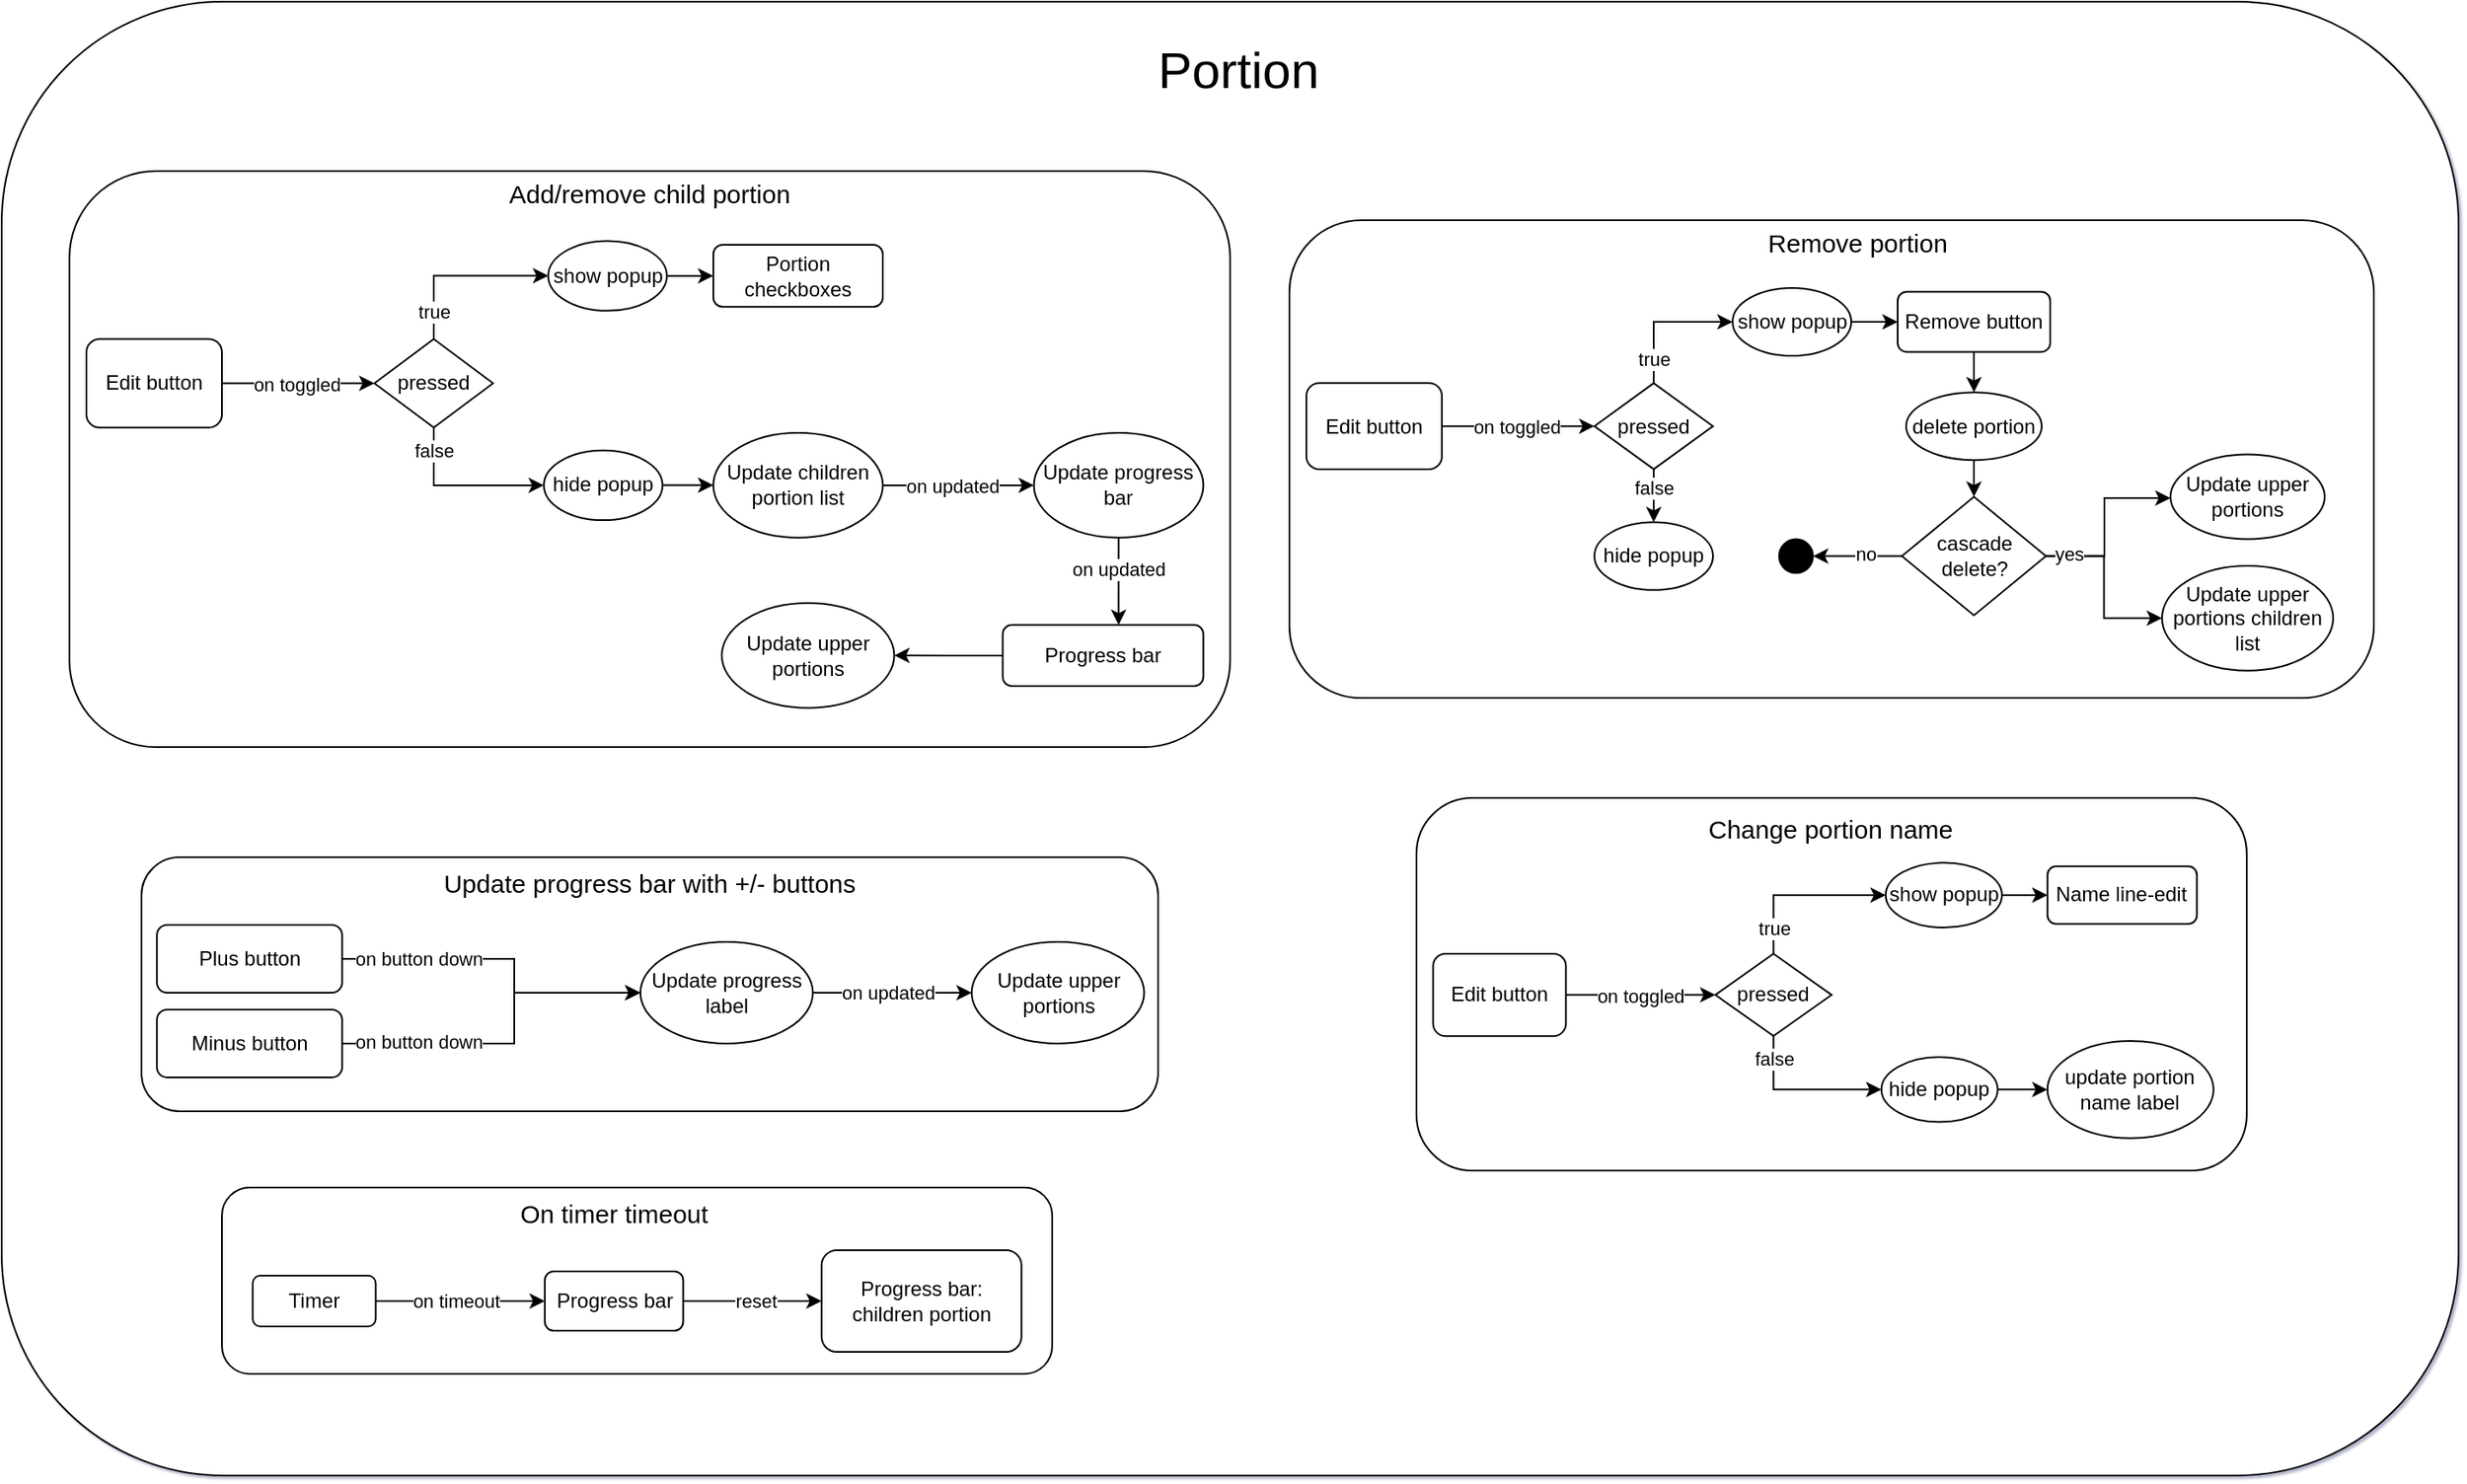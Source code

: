 <mxfile version="21.6.5" type="device">
  <diagram name="Pagina-1" id="hgrwxVZnGzhNpDgreDcs">
    <mxGraphModel dx="1468" dy="1118" grid="1" gridSize="10" guides="1" tooltips="1" connect="1" arrows="1" fold="1" page="1" pageScale="1" pageWidth="1169" pageHeight="1654" math="0" shadow="1">
      <root>
        <mxCell id="0" />
        <mxCell id="1" parent="0" />
        <mxCell id="k7ykW4y_4t-j6-pi449O-276" value="" style="rounded=1;whiteSpace=wrap;html=1;" vertex="1" parent="1">
          <mxGeometry x="20" y="60" width="1450" height="870" as="geometry" />
        </mxCell>
        <mxCell id="k7ykW4y_4t-j6-pi449O-2" value="&lt;font style=&quot;font-size: 30px;&quot;&gt;Portion&lt;/font&gt;" style="text;html=1;strokeColor=none;fillColor=none;align=center;verticalAlign=middle;whiteSpace=wrap;rounded=0;" vertex="1" parent="1">
          <mxGeometry x="720" y="85" width="60" height="30" as="geometry" />
        </mxCell>
        <mxCell id="k7ykW4y_4t-j6-pi449O-85" value="" style="group" vertex="1" connectable="0" parent="1">
          <mxGeometry x="150" y="760" width="490" height="110" as="geometry" />
        </mxCell>
        <mxCell id="k7ykW4y_4t-j6-pi449O-83" value="" style="rounded=1;whiteSpace=wrap;html=1;" vertex="1" parent="k7ykW4y_4t-j6-pi449O-85">
          <mxGeometry width="490" height="110" as="geometry" />
        </mxCell>
        <mxCell id="k7ykW4y_4t-j6-pi449O-57" value="Timer" style="rounded=1;whiteSpace=wrap;html=1;" vertex="1" parent="k7ykW4y_4t-j6-pi449O-85">
          <mxGeometry x="18.148" y="52" width="72.593" height="30" as="geometry" />
        </mxCell>
        <mxCell id="k7ykW4y_4t-j6-pi449O-77" value="Progress bar" style="rounded=1;whiteSpace=wrap;html=1;" vertex="1" parent="k7ykW4y_4t-j6-pi449O-85">
          <mxGeometry x="190.556" y="49.5" width="81.667" height="35" as="geometry" />
        </mxCell>
        <mxCell id="k7ykW4y_4t-j6-pi449O-59" style="edgeStyle=orthogonalEdgeStyle;rounded=0;orthogonalLoop=1;jettySize=auto;html=1;" edge="1" parent="k7ykW4y_4t-j6-pi449O-85" source="k7ykW4y_4t-j6-pi449O-57" target="k7ykW4y_4t-j6-pi449O-77">
          <mxGeometry relative="1" as="geometry">
            <mxPoint x="208.704" y="67" as="targetPoint" />
          </mxGeometry>
        </mxCell>
        <mxCell id="k7ykW4y_4t-j6-pi449O-60" value="on timeout" style="edgeLabel;html=1;align=center;verticalAlign=middle;resizable=0;points=[];" vertex="1" connectable="0" parent="k7ykW4y_4t-j6-pi449O-59">
          <mxGeometry x="-0.291" y="2" relative="1" as="geometry">
            <mxPoint x="12" y="2" as="offset" />
          </mxGeometry>
        </mxCell>
        <mxCell id="k7ykW4y_4t-j6-pi449O-80" value="Progress bar: children portion" style="rounded=1;whiteSpace=wrap;html=1;" vertex="1" parent="k7ykW4y_4t-j6-pi449O-85">
          <mxGeometry x="353.889" y="37" width="117.963" height="60" as="geometry" />
        </mxCell>
        <mxCell id="k7ykW4y_4t-j6-pi449O-81" style="edgeStyle=orthogonalEdgeStyle;rounded=0;orthogonalLoop=1;jettySize=auto;html=1;" edge="1" parent="k7ykW4y_4t-j6-pi449O-85" source="k7ykW4y_4t-j6-pi449O-77" target="k7ykW4y_4t-j6-pi449O-80">
          <mxGeometry relative="1" as="geometry" />
        </mxCell>
        <mxCell id="k7ykW4y_4t-j6-pi449O-82" value="reset" style="edgeLabel;html=1;align=center;verticalAlign=middle;resizable=0;points=[];" vertex="1" connectable="0" parent="k7ykW4y_4t-j6-pi449O-81">
          <mxGeometry x="-0.264" y="1" relative="1" as="geometry">
            <mxPoint x="13" y="1" as="offset" />
          </mxGeometry>
        </mxCell>
        <mxCell id="k7ykW4y_4t-j6-pi449O-84" value="&lt;font style=&quot;font-size: 15px;&quot;&gt;On timer timeout&lt;/font&gt;" style="text;html=1;strokeColor=none;fillColor=none;align=center;verticalAlign=middle;whiteSpace=wrap;rounded=0;" vertex="1" parent="k7ykW4y_4t-j6-pi449O-85">
          <mxGeometry x="167.87" width="127.037" height="30" as="geometry" />
        </mxCell>
        <mxCell id="k7ykW4y_4t-j6-pi449O-181" value="" style="group" vertex="1" connectable="0" parent="1">
          <mxGeometry x="855" y="530" width="490" height="220" as="geometry" />
        </mxCell>
        <mxCell id="k7ykW4y_4t-j6-pi449O-53" value="" style="rounded=1;whiteSpace=wrap;html=1;container=0;" vertex="1" parent="k7ykW4y_4t-j6-pi449O-181">
          <mxGeometry width="490" height="220" as="geometry" />
        </mxCell>
        <mxCell id="k7ykW4y_4t-j6-pi449O-55" value="&lt;font style=&quot;font-size: 15px;&quot;&gt;Change portion name&lt;/font&gt;" style="text;html=1;strokeColor=none;fillColor=none;align=center;verticalAlign=middle;whiteSpace=wrap;rounded=0;" vertex="1" parent="k7ykW4y_4t-j6-pi449O-181">
          <mxGeometry x="154.35" y="5.743" width="181.3" height="24.288" as="geometry" />
        </mxCell>
        <mxCell id="k7ykW4y_4t-j6-pi449O-13" value="Name line-edit" style="rounded=1;whiteSpace=wrap;html=1;" vertex="1" parent="k7ykW4y_4t-j6-pi449O-181">
          <mxGeometry x="372.4" y="40.384" width="88.2" height="34.004" as="geometry" />
        </mxCell>
        <mxCell id="k7ykW4y_4t-j6-pi449O-21" value="Edit button" style="rounded=1;whiteSpace=wrap;html=1;" vertex="1" parent="k7ykW4y_4t-j6-pi449O-181">
          <mxGeometry x="9.8" y="91.998" width="78.4" height="48.572" as="geometry" />
        </mxCell>
        <mxCell id="k7ykW4y_4t-j6-pi449O-26" value="" style="edgeStyle=orthogonalEdgeStyle;rounded=0;orthogonalLoop=1;jettySize=auto;html=1;" edge="1" parent="k7ykW4y_4t-j6-pi449O-181" source="k7ykW4y_4t-j6-pi449O-21" target="k7ykW4y_4t-j6-pi449O-25">
          <mxGeometry relative="1" as="geometry">
            <mxPoint x="127.4" y="116.282" as="sourcePoint" />
            <mxPoint x="357.7" y="116.282" as="targetPoint" />
          </mxGeometry>
        </mxCell>
        <mxCell id="k7ykW4y_4t-j6-pi449O-27" value="on toggled" style="edgeLabel;html=1;align=center;verticalAlign=middle;resizable=0;points=[];" vertex="1" connectable="0" parent="k7ykW4y_4t-j6-pi449O-26">
          <mxGeometry x="-0.382" relative="1" as="geometry">
            <mxPoint x="16" as="offset" />
          </mxGeometry>
        </mxCell>
        <mxCell id="k7ykW4y_4t-j6-pi449O-30" style="edgeStyle=orthogonalEdgeStyle;rounded=0;orthogonalLoop=1;jettySize=auto;html=1;" edge="1" parent="k7ykW4y_4t-j6-pi449O-181" source="k7ykW4y_4t-j6-pi449O-170" target="k7ykW4y_4t-j6-pi449O-13">
          <mxGeometry relative="1" as="geometry">
            <Array as="points">
              <mxPoint x="401.8" y="57.391" />
            </Array>
          </mxGeometry>
        </mxCell>
        <mxCell id="k7ykW4y_4t-j6-pi449O-25" value="pressed" style="rhombus;whiteSpace=wrap;html=1;" vertex="1" parent="k7ykW4y_4t-j6-pi449O-181">
          <mxGeometry x="176.4" y="91.994" width="68.6" height="48.576" as="geometry" />
        </mxCell>
        <mxCell id="k7ykW4y_4t-j6-pi449O-167" value="" style="edgeStyle=orthogonalEdgeStyle;rounded=0;orthogonalLoop=1;jettySize=auto;html=1;" edge="1" parent="k7ykW4y_4t-j6-pi449O-181" source="k7ykW4y_4t-j6-pi449O-25" target="k7ykW4y_4t-j6-pi449O-170">
          <mxGeometry relative="1" as="geometry">
            <mxPoint x="210.7" y="91.826" as="sourcePoint" />
            <mxPoint x="411.6" y="91.826" as="targetPoint" />
            <Array as="points">
              <mxPoint x="210.7" y="57.391" />
            </Array>
          </mxGeometry>
        </mxCell>
        <mxCell id="k7ykW4y_4t-j6-pi449O-169" value="true" style="edgeLabel;html=1;align=center;verticalAlign=middle;resizable=0;points=[];" vertex="1" connectable="0" parent="k7ykW4y_4t-j6-pi449O-167">
          <mxGeometry x="-0.868" y="-1" relative="1" as="geometry">
            <mxPoint x="-1" y="-9" as="offset" />
          </mxGeometry>
        </mxCell>
        <mxCell id="k7ykW4y_4t-j6-pi449O-170" value="show popup" style="ellipse;whiteSpace=wrap;html=1;" vertex="1" parent="k7ykW4y_4t-j6-pi449O-181">
          <mxGeometry x="276.919" y="38.261" width="68.6" height="38.261" as="geometry" />
        </mxCell>
        <mxCell id="k7ykW4y_4t-j6-pi449O-172" value="" style="edgeStyle=orthogonalEdgeStyle;rounded=0;orthogonalLoop=1;jettySize=auto;html=1;" edge="1" parent="k7ykW4y_4t-j6-pi449O-181" source="k7ykW4y_4t-j6-pi449O-25" target="k7ykW4y_4t-j6-pi449O-171">
          <mxGeometry relative="1" as="geometry">
            <mxPoint x="210.7" y="140.609" as="sourcePoint" />
            <mxPoint x="411.6" y="126.261" as="targetPoint" />
            <Array as="points">
              <mxPoint x="210.7" y="172.174" />
            </Array>
          </mxGeometry>
        </mxCell>
        <mxCell id="k7ykW4y_4t-j6-pi449O-174" value="false" style="edgeLabel;html=1;align=center;verticalAlign=middle;resizable=0;points=[];" vertex="1" connectable="0" parent="k7ykW4y_4t-j6-pi449O-172">
          <mxGeometry x="-0.916" y="2" relative="1" as="geometry">
            <mxPoint x="-2" y="9" as="offset" />
          </mxGeometry>
        </mxCell>
        <mxCell id="k7ykW4y_4t-j6-pi449O-171" value="hide popup" style="ellipse;whiteSpace=wrap;html=1;" vertex="1" parent="k7ykW4y_4t-j6-pi449O-181">
          <mxGeometry x="274.4" y="153.043" width="68.6" height="38.261" as="geometry" />
        </mxCell>
        <mxCell id="k7ykW4y_4t-j6-pi449O-179" value="update portion name label" style="ellipse;whiteSpace=wrap;html=1;" vertex="1" parent="k7ykW4y_4t-j6-pi449O-181">
          <mxGeometry x="372.4" y="143.478" width="98" height="57.391" as="geometry" />
        </mxCell>
        <mxCell id="k7ykW4y_4t-j6-pi449O-180" value="" style="edgeStyle=orthogonalEdgeStyle;rounded=0;orthogonalLoop=1;jettySize=auto;html=1;" edge="1" parent="k7ykW4y_4t-j6-pi449O-181" source="k7ykW4y_4t-j6-pi449O-171" target="k7ykW4y_4t-j6-pi449O-179">
          <mxGeometry relative="1" as="geometry" />
        </mxCell>
        <mxCell id="k7ykW4y_4t-j6-pi449O-208" value="" style="group" vertex="1" connectable="0" parent="1">
          <mxGeometry x="60" y="160" width="685" height="340" as="geometry" />
        </mxCell>
        <mxCell id="k7ykW4y_4t-j6-pi449O-183" value="" style="rounded=1;whiteSpace=wrap;html=1;container=0;" vertex="1" parent="k7ykW4y_4t-j6-pi449O-208">
          <mxGeometry width="685" height="340" as="geometry" />
        </mxCell>
        <mxCell id="k7ykW4y_4t-j6-pi449O-184" value="&lt;font style=&quot;font-size: 15px;&quot;&gt;Add/remove child portion&lt;/font&gt;" style="text;html=1;strokeColor=none;fillColor=none;align=center;verticalAlign=middle;whiteSpace=wrap;rounded=0;" vertex="1" parent="k7ykW4y_4t-j6-pi449O-208">
          <mxGeometry x="250.0" y="0.004" width="185" height="26.161" as="geometry" />
        </mxCell>
        <mxCell id="k7ykW4y_4t-j6-pi449O-185" value="Portion checkboxes" style="rounded=1;whiteSpace=wrap;html=1;" vertex="1" parent="k7ykW4y_4t-j6-pi449O-208">
          <mxGeometry x="380" y="43.499" width="100" height="36.627" as="geometry" />
        </mxCell>
        <mxCell id="k7ykW4y_4t-j6-pi449O-186" value="Edit button" style="rounded=1;whiteSpace=wrap;html=1;" vertex="1" parent="k7ykW4y_4t-j6-pi449O-208">
          <mxGeometry x="10" y="99.095" width="80" height="52.319" as="geometry" />
        </mxCell>
        <mxCell id="k7ykW4y_4t-j6-pi449O-187" value="" style="edgeStyle=orthogonalEdgeStyle;rounded=0;orthogonalLoop=1;jettySize=auto;html=1;" edge="1" parent="k7ykW4y_4t-j6-pi449O-208" source="k7ykW4y_4t-j6-pi449O-186" target="k7ykW4y_4t-j6-pi449O-190">
          <mxGeometry relative="1" as="geometry">
            <mxPoint x="130" y="125.251" as="sourcePoint" />
            <mxPoint x="365" y="125.251" as="targetPoint" />
          </mxGeometry>
        </mxCell>
        <mxCell id="k7ykW4y_4t-j6-pi449O-188" value="on toggled" style="edgeLabel;html=1;align=center;verticalAlign=middle;resizable=0;points=[];" vertex="1" connectable="0" parent="k7ykW4y_4t-j6-pi449O-187">
          <mxGeometry x="-0.382" relative="1" as="geometry">
            <mxPoint x="16" as="offset" />
          </mxGeometry>
        </mxCell>
        <mxCell id="k7ykW4y_4t-j6-pi449O-189" style="edgeStyle=orthogonalEdgeStyle;rounded=0;orthogonalLoop=1;jettySize=auto;html=1;" edge="1" parent="k7ykW4y_4t-j6-pi449O-208" source="k7ykW4y_4t-j6-pi449O-193" target="k7ykW4y_4t-j6-pi449O-185">
          <mxGeometry relative="1" as="geometry">
            <Array as="points">
              <mxPoint x="410" y="61.818" />
            </Array>
          </mxGeometry>
        </mxCell>
        <mxCell id="k7ykW4y_4t-j6-pi449O-190" value="pressed" style="rhombus;whiteSpace=wrap;html=1;" vertex="1" parent="k7ykW4y_4t-j6-pi449O-208">
          <mxGeometry x="180" y="99.09" width="70" height="52.323" as="geometry" />
        </mxCell>
        <mxCell id="k7ykW4y_4t-j6-pi449O-191" value="" style="edgeStyle=orthogonalEdgeStyle;rounded=0;orthogonalLoop=1;jettySize=auto;html=1;" edge="1" parent="k7ykW4y_4t-j6-pi449O-208" source="k7ykW4y_4t-j6-pi449O-190" target="k7ykW4y_4t-j6-pi449O-193">
          <mxGeometry relative="1" as="geometry">
            <mxPoint x="215" y="98.909" as="sourcePoint" />
            <mxPoint x="420" y="98.909" as="targetPoint" />
            <Array as="points">
              <mxPoint x="215" y="61.818" />
            </Array>
          </mxGeometry>
        </mxCell>
        <mxCell id="k7ykW4y_4t-j6-pi449O-192" value="true" style="edgeLabel;html=1;align=center;verticalAlign=middle;resizable=0;points=[];" vertex="1" connectable="0" parent="k7ykW4y_4t-j6-pi449O-191">
          <mxGeometry x="-0.868" y="-1" relative="1" as="geometry">
            <mxPoint x="-1" y="-9" as="offset" />
          </mxGeometry>
        </mxCell>
        <mxCell id="k7ykW4y_4t-j6-pi449O-193" value="show popup" style="ellipse;whiteSpace=wrap;html=1;" vertex="1" parent="k7ykW4y_4t-j6-pi449O-208">
          <mxGeometry x="282.57" y="41.212" width="70" height="41.212" as="geometry" />
        </mxCell>
        <mxCell id="k7ykW4y_4t-j6-pi449O-194" value="" style="edgeStyle=orthogonalEdgeStyle;rounded=0;orthogonalLoop=1;jettySize=auto;html=1;" edge="1" parent="k7ykW4y_4t-j6-pi449O-208" source="k7ykW4y_4t-j6-pi449O-190" target="k7ykW4y_4t-j6-pi449O-196">
          <mxGeometry relative="1" as="geometry">
            <mxPoint x="215" y="151.455" as="sourcePoint" />
            <mxPoint x="420" y="136" as="targetPoint" />
            <Array as="points">
              <mxPoint x="215" y="185.455" />
            </Array>
          </mxGeometry>
        </mxCell>
        <mxCell id="k7ykW4y_4t-j6-pi449O-195" value="false" style="edgeLabel;html=1;align=center;verticalAlign=middle;resizable=0;points=[];" vertex="1" connectable="0" parent="k7ykW4y_4t-j6-pi449O-194">
          <mxGeometry x="-0.916" y="2" relative="1" as="geometry">
            <mxPoint x="-2" y="9" as="offset" />
          </mxGeometry>
        </mxCell>
        <mxCell id="k7ykW4y_4t-j6-pi449O-196" value="hide popup" style="ellipse;whiteSpace=wrap;html=1;" vertex="1" parent="k7ykW4y_4t-j6-pi449O-208">
          <mxGeometry x="280" y="164.848" width="70" height="41.212" as="geometry" />
        </mxCell>
        <mxCell id="k7ykW4y_4t-j6-pi449O-197" value="Update children portion list" style="ellipse;whiteSpace=wrap;html=1;" vertex="1" parent="k7ykW4y_4t-j6-pi449O-208">
          <mxGeometry x="380" y="154.545" width="100" height="61.818" as="geometry" />
        </mxCell>
        <mxCell id="k7ykW4y_4t-j6-pi449O-198" value="" style="edgeStyle=orthogonalEdgeStyle;rounded=0;orthogonalLoop=1;jettySize=auto;html=1;" edge="1" parent="k7ykW4y_4t-j6-pi449O-208" source="k7ykW4y_4t-j6-pi449O-196" target="k7ykW4y_4t-j6-pi449O-197">
          <mxGeometry relative="1" as="geometry" />
        </mxCell>
        <mxCell id="k7ykW4y_4t-j6-pi449O-200" value="Update progress bar" style="ellipse;whiteSpace=wrap;html=1;" vertex="1" parent="k7ykW4y_4t-j6-pi449O-208">
          <mxGeometry x="569.21" y="154.545" width="100" height="61.818" as="geometry" />
        </mxCell>
        <mxCell id="k7ykW4y_4t-j6-pi449O-201" value="" style="edgeStyle=orthogonalEdgeStyle;rounded=0;orthogonalLoop=1;jettySize=auto;html=1;" edge="1" parent="k7ykW4y_4t-j6-pi449O-208" source="k7ykW4y_4t-j6-pi449O-197" target="k7ykW4y_4t-j6-pi449O-200">
          <mxGeometry relative="1" as="geometry" />
        </mxCell>
        <mxCell id="k7ykW4y_4t-j6-pi449O-202" value="on updated" style="edgeLabel;html=1;align=center;verticalAlign=middle;resizable=0;points=[];" vertex="1" connectable="0" parent="k7ykW4y_4t-j6-pi449O-201">
          <mxGeometry x="-0.222" y="-1" relative="1" as="geometry">
            <mxPoint x="6" y="-1" as="offset" />
          </mxGeometry>
        </mxCell>
        <mxCell id="k7ykW4y_4t-j6-pi449O-203" value="Progress bar" style="rounded=1;whiteSpace=wrap;html=1;container=0;" vertex="1" parent="k7ykW4y_4t-j6-pi449O-208">
          <mxGeometry x="550.79" y="267.879" width="118.42" height="36.061" as="geometry" />
        </mxCell>
        <mxCell id="k7ykW4y_4t-j6-pi449O-204" style="edgeStyle=orthogonalEdgeStyle;rounded=0;orthogonalLoop=1;jettySize=auto;html=1;" edge="1" parent="k7ykW4y_4t-j6-pi449O-208" target="k7ykW4y_4t-j6-pi449O-203" source="k7ykW4y_4t-j6-pi449O-200">
          <mxGeometry relative="1" as="geometry">
            <mxPoint x="245" y="288.485" as="sourcePoint" />
            <Array as="points">
              <mxPoint x="619" y="257.576" />
              <mxPoint x="619" y="257.576" />
            </Array>
          </mxGeometry>
        </mxCell>
        <mxCell id="k7ykW4y_4t-j6-pi449O-205" value="on updated" style="edgeLabel;html=1;align=center;verticalAlign=middle;resizable=0;points=[];container=0;" vertex="1" connectable="0" parent="k7ykW4y_4t-j6-pi449O-204">
          <mxGeometry x="-0.275" y="1" relative="1" as="geometry">
            <mxPoint x="-1" as="offset" />
          </mxGeometry>
        </mxCell>
        <mxCell id="k7ykW4y_4t-j6-pi449O-206" value="" style="edgeStyle=orthogonalEdgeStyle;rounded=0;orthogonalLoop=1;jettySize=auto;html=1;" edge="1" parent="k7ykW4y_4t-j6-pi449O-208" source="k7ykW4y_4t-j6-pi449O-203" target="k7ykW4y_4t-j6-pi449O-207">
          <mxGeometry relative="1" as="geometry">
            <mxPoint x="467" y="283.333" as="sourcePoint" />
            <mxPoint x="650" y="283.333" as="targetPoint" />
          </mxGeometry>
        </mxCell>
        <mxCell id="k7ykW4y_4t-j6-pi449O-207" value="Update upper portions" style="ellipse;whiteSpace=wrap;html=1;" vertex="1" parent="k7ykW4y_4t-j6-pi449O-208">
          <mxGeometry x="385" y="255" width="101.77" height="61.818" as="geometry" />
        </mxCell>
        <mxCell id="k7ykW4y_4t-j6-pi449O-260" value="" style="group" vertex="1" connectable="0" parent="1">
          <mxGeometry x="102.5" y="565" width="600" height="150" as="geometry" />
        </mxCell>
        <mxCell id="k7ykW4y_4t-j6-pi449O-50" value="" style="rounded=1;whiteSpace=wrap;html=1;container=0;" vertex="1" parent="k7ykW4y_4t-j6-pi449O-260">
          <mxGeometry width="600" height="150" as="geometry" />
        </mxCell>
        <mxCell id="k7ykW4y_4t-j6-pi449O-3" value="Plus button" style="rounded=1;whiteSpace=wrap;html=1;container=0;" vertex="1" parent="k7ykW4y_4t-j6-pi449O-260">
          <mxGeometry x="9.109" y="40" width="109.307" height="40" as="geometry" />
        </mxCell>
        <mxCell id="k7ykW4y_4t-j6-pi449O-4" value="Minus button" style="rounded=1;whiteSpace=wrap;html=1;container=0;" vertex="1" parent="k7ykW4y_4t-j6-pi449O-260">
          <mxGeometry x="9.109" y="90" width="109.307" height="40" as="geometry" />
        </mxCell>
        <mxCell id="k7ykW4y_4t-j6-pi449O-6" style="edgeStyle=orthogonalEdgeStyle;rounded=0;orthogonalLoop=1;jettySize=auto;html=1;exitX=1;exitY=0.5;exitDx=0;exitDy=0;" edge="1" parent="k7ykW4y_4t-j6-pi449O-260" source="k7ykW4y_4t-j6-pi449O-3" target="k7ykW4y_4t-j6-pi449O-160">
          <mxGeometry relative="1" as="geometry">
            <Array as="points">
              <mxPoint x="220" y="60" />
              <mxPoint x="220" y="80" />
            </Array>
          </mxGeometry>
        </mxCell>
        <mxCell id="k7ykW4y_4t-j6-pi449O-8" value="on button down" style="edgeLabel;html=1;align=center;verticalAlign=middle;resizable=0;points=[];container=0;" vertex="1" connectable="0" parent="k7ykW4y_4t-j6-pi449O-6">
          <mxGeometry x="-0.708" y="2" relative="1" as="geometry">
            <mxPoint x="16" y="2" as="offset" />
          </mxGeometry>
        </mxCell>
        <mxCell id="k7ykW4y_4t-j6-pi449O-48" value="&lt;font style=&quot;font-size: 15px;&quot;&gt;Update progress bar with +/- buttons&lt;/font&gt;" style="text;html=1;strokeColor=none;fillColor=none;align=center;verticalAlign=middle;whiteSpace=wrap;rounded=0;container=0;" vertex="1" parent="k7ykW4y_4t-j6-pi449O-260">
          <mxGeometry x="159.68" width="280.64" height="30" as="geometry" />
        </mxCell>
        <mxCell id="k7ykW4y_4t-j6-pi449O-161" value="" style="edgeStyle=orthogonalEdgeStyle;rounded=0;orthogonalLoop=1;jettySize=auto;html=1;" edge="1" parent="k7ykW4y_4t-j6-pi449O-260" source="k7ykW4y_4t-j6-pi449O-4" target="k7ykW4y_4t-j6-pi449O-160">
          <mxGeometry relative="1" as="geometry">
            <mxPoint x="118" y="100" as="sourcePoint" />
            <mxPoint x="355" y="80" as="targetPoint" />
            <Array as="points">
              <mxPoint x="220" y="110" />
              <mxPoint x="220" y="80" />
            </Array>
          </mxGeometry>
        </mxCell>
        <mxCell id="k7ykW4y_4t-j6-pi449O-162" value="on button down" style="edgeLabel;html=1;align=center;verticalAlign=middle;resizable=0;points=[];container=0;" vertex="1" connectable="0" parent="k7ykW4y_4t-j6-pi449O-161">
          <mxGeometry x="-0.569" y="1" relative="1" as="geometry">
            <mxPoint as="offset" />
          </mxGeometry>
        </mxCell>
        <mxCell id="k7ykW4y_4t-j6-pi449O-160" value="Update progress label" style="ellipse;whiteSpace=wrap;html=1;" vertex="1" parent="k7ykW4y_4t-j6-pi449O-260">
          <mxGeometry x="294.47" y="50" width="101.77" height="60" as="geometry" />
        </mxCell>
        <mxCell id="k7ykW4y_4t-j6-pi449O-164" value="Update upper portions" style="ellipse;whiteSpace=wrap;html=1;" vertex="1" parent="k7ykW4y_4t-j6-pi449O-260">
          <mxGeometry x="490" y="50" width="101.77" height="60" as="geometry" />
        </mxCell>
        <mxCell id="k7ykW4y_4t-j6-pi449O-19" style="edgeStyle=orthogonalEdgeStyle;rounded=0;orthogonalLoop=1;jettySize=auto;html=1;" edge="1" parent="k7ykW4y_4t-j6-pi449O-260" source="k7ykW4y_4t-j6-pi449O-160" target="k7ykW4y_4t-j6-pi449O-164">
          <mxGeometry relative="1" as="geometry">
            <mxPoint x="529.304" y="80.0" as="sourcePoint" />
            <mxPoint x="500.005" y="80" as="targetPoint" />
            <Array as="points" />
          </mxGeometry>
        </mxCell>
        <mxCell id="k7ykW4y_4t-j6-pi449O-20" value="on updated" style="edgeLabel;html=1;align=center;verticalAlign=middle;resizable=0;points=[];container=0;" vertex="1" connectable="0" parent="k7ykW4y_4t-j6-pi449O-19">
          <mxGeometry x="-0.275" y="1" relative="1" as="geometry">
            <mxPoint x="10" y="1" as="offset" />
          </mxGeometry>
        </mxCell>
        <mxCell id="k7ykW4y_4t-j6-pi449O-275" value="" style="group" vertex="1" connectable="0" parent="1">
          <mxGeometry x="780" y="189" width="640" height="282" as="geometry" />
        </mxCell>
        <mxCell id="k7ykW4y_4t-j6-pi449O-210" value="" style="rounded=1;whiteSpace=wrap;html=1;container=0;" vertex="1" parent="k7ykW4y_4t-j6-pi449O-275">
          <mxGeometry width="640" height="282" as="geometry" />
        </mxCell>
        <mxCell id="k7ykW4y_4t-j6-pi449O-211" value="&lt;font style=&quot;font-size: 15px;&quot;&gt;Remove portion&lt;/font&gt;" style="text;html=1;strokeColor=none;fillColor=none;align=center;verticalAlign=middle;whiteSpace=wrap;rounded=0;container=0;" vertex="1" parent="k7ykW4y_4t-j6-pi449O-275">
          <mxGeometry x="242.5" y="0.004" width="185" height="25.392" as="geometry" />
        </mxCell>
        <mxCell id="k7ykW4y_4t-j6-pi449O-212" value="Remove button" style="rounded=1;whiteSpace=wrap;html=1;container=0;" vertex="1" parent="k7ykW4y_4t-j6-pi449O-275">
          <mxGeometry x="359" y="42.22" width="90" height="35.55" as="geometry" />
        </mxCell>
        <mxCell id="k7ykW4y_4t-j6-pi449O-213" value="Edit button" style="rounded=1;whiteSpace=wrap;html=1;container=0;" vertex="1" parent="k7ykW4y_4t-j6-pi449O-275">
          <mxGeometry x="10" y="96.18" width="80" height="50.78" as="geometry" />
        </mxCell>
        <mxCell id="k7ykW4y_4t-j6-pi449O-214" value="" style="edgeStyle=orthogonalEdgeStyle;rounded=0;orthogonalLoop=1;jettySize=auto;html=1;" edge="1" parent="k7ykW4y_4t-j6-pi449O-275" source="k7ykW4y_4t-j6-pi449O-213" target="k7ykW4y_4t-j6-pi449O-217">
          <mxGeometry relative="1" as="geometry">
            <mxPoint x="130" y="121.567" as="sourcePoint" />
            <mxPoint x="365" y="121.567" as="targetPoint" />
          </mxGeometry>
        </mxCell>
        <mxCell id="k7ykW4y_4t-j6-pi449O-215" value="on toggled" style="edgeLabel;html=1;align=center;verticalAlign=middle;resizable=0;points=[];container=0;" vertex="1" connectable="0" parent="k7ykW4y_4t-j6-pi449O-214">
          <mxGeometry x="-0.382" relative="1" as="geometry">
            <mxPoint x="16" as="offset" />
          </mxGeometry>
        </mxCell>
        <mxCell id="k7ykW4y_4t-j6-pi449O-216" style="edgeStyle=orthogonalEdgeStyle;rounded=0;orthogonalLoop=1;jettySize=auto;html=1;" edge="1" parent="k7ykW4y_4t-j6-pi449O-275" source="k7ykW4y_4t-j6-pi449O-220" target="k7ykW4y_4t-j6-pi449O-212">
          <mxGeometry relative="1" as="geometry">
            <Array as="points">
              <mxPoint x="389" y="60" />
            </Array>
          </mxGeometry>
        </mxCell>
        <mxCell id="k7ykW4y_4t-j6-pi449O-217" value="pressed" style="rhombus;whiteSpace=wrap;html=1;container=0;" vertex="1" parent="k7ykW4y_4t-j6-pi449O-275">
          <mxGeometry x="180" y="96.176" width="70" height="50.784" as="geometry" />
        </mxCell>
        <mxCell id="k7ykW4y_4t-j6-pi449O-218" value="" style="edgeStyle=orthogonalEdgeStyle;rounded=0;orthogonalLoop=1;jettySize=auto;html=1;" edge="1" parent="k7ykW4y_4t-j6-pi449O-275" source="k7ykW4y_4t-j6-pi449O-217" target="k7ykW4y_4t-j6-pi449O-220">
          <mxGeometry relative="1" as="geometry">
            <mxPoint x="215" y="96" as="sourcePoint" />
            <mxPoint x="420" y="96" as="targetPoint" />
            <Array as="points">
              <mxPoint x="215" y="60" />
            </Array>
          </mxGeometry>
        </mxCell>
        <mxCell id="k7ykW4y_4t-j6-pi449O-219" value="true" style="edgeLabel;html=1;align=center;verticalAlign=middle;resizable=0;points=[];container=0;" vertex="1" connectable="0" parent="k7ykW4y_4t-j6-pi449O-218">
          <mxGeometry x="-0.868" y="-1" relative="1" as="geometry">
            <mxPoint x="-1" y="-9" as="offset" />
          </mxGeometry>
        </mxCell>
        <mxCell id="k7ykW4y_4t-j6-pi449O-220" value="show popup" style="ellipse;whiteSpace=wrap;html=1;container=0;" vertex="1" parent="k7ykW4y_4t-j6-pi449O-275">
          <mxGeometry x="261.57" y="40" width="70" height="40" as="geometry" />
        </mxCell>
        <mxCell id="k7ykW4y_4t-j6-pi449O-221" value="" style="edgeStyle=orthogonalEdgeStyle;rounded=0;orthogonalLoop=1;jettySize=auto;html=1;" edge="1" parent="k7ykW4y_4t-j6-pi449O-275" source="k7ykW4y_4t-j6-pi449O-217" target="k7ykW4y_4t-j6-pi449O-223">
          <mxGeometry relative="1" as="geometry">
            <mxPoint x="215" y="147" as="sourcePoint" />
            <mxPoint x="420" y="132" as="targetPoint" />
            <Array as="points">
              <mxPoint x="215" y="180" />
            </Array>
          </mxGeometry>
        </mxCell>
        <mxCell id="k7ykW4y_4t-j6-pi449O-222" value="false" style="edgeLabel;html=1;align=center;verticalAlign=middle;resizable=0;points=[];container=0;" vertex="1" connectable="0" parent="k7ykW4y_4t-j6-pi449O-221">
          <mxGeometry x="-0.916" y="2" relative="1" as="geometry">
            <mxPoint x="-2" y="9" as="offset" />
          </mxGeometry>
        </mxCell>
        <mxCell id="k7ykW4y_4t-j6-pi449O-223" value="hide popup" style="ellipse;whiteSpace=wrap;html=1;container=0;" vertex="1" parent="k7ykW4y_4t-j6-pi449O-275">
          <mxGeometry x="180" y="178.27" width="70" height="40" as="geometry" />
        </mxCell>
        <mxCell id="k7ykW4y_4t-j6-pi449O-226" value="delete portion" style="ellipse;whiteSpace=wrap;html=1;container=0;" vertex="1" parent="k7ykW4y_4t-j6-pi449O-275">
          <mxGeometry x="364" y="101.57" width="80" height="40" as="geometry" />
        </mxCell>
        <mxCell id="k7ykW4y_4t-j6-pi449O-228" style="edgeStyle=orthogonalEdgeStyle;rounded=0;orthogonalLoop=1;jettySize=auto;html=1;" edge="1" parent="k7ykW4y_4t-j6-pi449O-275" source="k7ykW4y_4t-j6-pi449O-212" target="k7ykW4y_4t-j6-pi449O-226">
          <mxGeometry relative="1" as="geometry" />
        </mxCell>
        <mxCell id="k7ykW4y_4t-j6-pi449O-229" value="cascade delete?" style="rhombus;whiteSpace=wrap;html=1;container=0;" vertex="1" parent="k7ykW4y_4t-j6-pi449O-275">
          <mxGeometry x="361.5" y="163.27" width="85" height="70" as="geometry" />
        </mxCell>
        <mxCell id="k7ykW4y_4t-j6-pi449O-230" style="edgeStyle=orthogonalEdgeStyle;rounded=0;orthogonalLoop=1;jettySize=auto;html=1;" edge="1" parent="k7ykW4y_4t-j6-pi449O-275" source="k7ykW4y_4t-j6-pi449O-226" target="k7ykW4y_4t-j6-pi449O-229">
          <mxGeometry relative="1" as="geometry" />
        </mxCell>
        <mxCell id="k7ykW4y_4t-j6-pi449O-261" value="Update upper portions" style="ellipse;whiteSpace=wrap;html=1;" vertex="1" parent="k7ykW4y_4t-j6-pi449O-275">
          <mxGeometry x="520" y="138.27" width="91" height="50" as="geometry" />
        </mxCell>
        <mxCell id="k7ykW4y_4t-j6-pi449O-262" style="edgeStyle=orthogonalEdgeStyle;rounded=0;orthogonalLoop=1;jettySize=auto;html=1;" edge="1" parent="k7ykW4y_4t-j6-pi449O-275" source="k7ykW4y_4t-j6-pi449O-229" target="k7ykW4y_4t-j6-pi449O-261">
          <mxGeometry relative="1" as="geometry">
            <Array as="points">
              <mxPoint x="481" y="198" />
              <mxPoint x="481" y="164" />
            </Array>
          </mxGeometry>
        </mxCell>
        <mxCell id="k7ykW4y_4t-j6-pi449O-263" value="Update upper portions children list" style="ellipse;whiteSpace=wrap;html=1;" vertex="1" parent="k7ykW4y_4t-j6-pi449O-275">
          <mxGeometry x="515" y="204" width="101" height="61.82" as="geometry" />
        </mxCell>
        <mxCell id="k7ykW4y_4t-j6-pi449O-264" style="edgeStyle=orthogonalEdgeStyle;rounded=0;orthogonalLoop=1;jettySize=auto;html=1;" edge="1" parent="k7ykW4y_4t-j6-pi449O-275" source="k7ykW4y_4t-j6-pi449O-229" target="k7ykW4y_4t-j6-pi449O-263">
          <mxGeometry relative="1" as="geometry" />
        </mxCell>
        <mxCell id="k7ykW4y_4t-j6-pi449O-265" value="yes" style="edgeLabel;html=1;align=center;verticalAlign=middle;resizable=0;points=[];" vertex="1" connectable="0" parent="k7ykW4y_4t-j6-pi449O-264">
          <mxGeometry x="-0.742" y="2" relative="1" as="geometry">
            <mxPoint as="offset" />
          </mxGeometry>
        </mxCell>
        <mxCell id="k7ykW4y_4t-j6-pi449O-270" value="" style="ellipse;whiteSpace=wrap;html=1;aspect=fixed;fillColor=#000000;" vertex="1" parent="k7ykW4y_4t-j6-pi449O-275">
          <mxGeometry x="289" y="188.27" width="20" height="20" as="geometry" />
        </mxCell>
        <mxCell id="k7ykW4y_4t-j6-pi449O-273" style="edgeStyle=orthogonalEdgeStyle;rounded=0;orthogonalLoop=1;jettySize=auto;html=1;" edge="1" parent="k7ykW4y_4t-j6-pi449O-275" source="k7ykW4y_4t-j6-pi449O-229" target="k7ykW4y_4t-j6-pi449O-270">
          <mxGeometry relative="1" as="geometry" />
        </mxCell>
        <mxCell id="k7ykW4y_4t-j6-pi449O-274" value="no" style="edgeLabel;html=1;align=center;verticalAlign=middle;resizable=0;points=[];" vertex="1" connectable="0" parent="k7ykW4y_4t-j6-pi449O-273">
          <mxGeometry x="-0.161" y="1" relative="1" as="geometry">
            <mxPoint y="-3" as="offset" />
          </mxGeometry>
        </mxCell>
      </root>
    </mxGraphModel>
  </diagram>
</mxfile>
